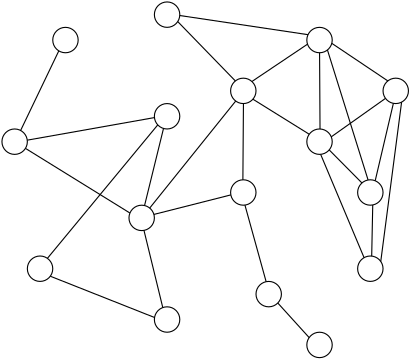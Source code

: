 <?xml version="1.0"?>
<!DOCTYPE ipe SYSTEM "ipe.dtd">
<ipe version="70218" creator="Ipe 7.2.24">
<info created="D:20221205202459" modified="D:20221205211157"/>
<ipestyle name="basic">
<symbol name="arrow/arc(spx)">
<path stroke="sym-stroke" fill="sym-stroke" pen="sym-pen">
0 0 m
-1 0.333 l
-1 -0.333 l
h
</path>
</symbol>
<symbol name="arrow/farc(spx)">
<path stroke="sym-stroke" fill="white" pen="sym-pen">
0 0 m
-1 0.333 l
-1 -0.333 l
h
</path>
</symbol>
<symbol name="arrow/ptarc(spx)">
<path stroke="sym-stroke" fill="sym-stroke" pen="sym-pen">
0 0 m
-1 0.333 l
-0.8 0 l
-1 -0.333 l
h
</path>
</symbol>
<symbol name="arrow/fptarc(spx)">
<path stroke="sym-stroke" fill="white" pen="sym-pen">
0 0 m
-1 0.333 l
-0.8 0 l
-1 -0.333 l
h
</path>
</symbol>
<symbol name="mark/circle(sx)" transformations="translations">
<path fill="sym-stroke">
0.6 0 0 0.6 0 0 e
0.4 0 0 0.4 0 0 e
</path>
</symbol>
<symbol name="mark/disk(sx)" transformations="translations">
<path fill="sym-stroke">
0.6 0 0 0.6 0 0 e
</path>
</symbol>
<symbol name="mark/fdisk(sfx)" transformations="translations">
<group>
<path fill="sym-fill">
0.5 0 0 0.5 0 0 e
</path>
<path fill="sym-stroke" fillrule="eofill">
0.6 0 0 0.6 0 0 e
0.4 0 0 0.4 0 0 e
</path>
</group>
</symbol>
<symbol name="mark/box(sx)" transformations="translations">
<path fill="sym-stroke" fillrule="eofill">
-0.6 -0.6 m
0.6 -0.6 l
0.6 0.6 l
-0.6 0.6 l
h
-0.4 -0.4 m
0.4 -0.4 l
0.4 0.4 l
-0.4 0.4 l
h
</path>
</symbol>
<symbol name="mark/square(sx)" transformations="translations">
<path fill="sym-stroke">
-0.6 -0.6 m
0.6 -0.6 l
0.6 0.6 l
-0.6 0.6 l
h
</path>
</symbol>
<symbol name="mark/fsquare(sfx)" transformations="translations">
<group>
<path fill="sym-fill">
-0.5 -0.5 m
0.5 -0.5 l
0.5 0.5 l
-0.5 0.5 l
h
</path>
<path fill="sym-stroke" fillrule="eofill">
-0.6 -0.6 m
0.6 -0.6 l
0.6 0.6 l
-0.6 0.6 l
h
-0.4 -0.4 m
0.4 -0.4 l
0.4 0.4 l
-0.4 0.4 l
h
</path>
</group>
</symbol>
<symbol name="mark/cross(sx)" transformations="translations">
<group>
<path fill="sym-stroke">
-0.43 -0.57 m
0.57 0.43 l
0.43 0.57 l
-0.57 -0.43 l
h
</path>
<path fill="sym-stroke">
-0.43 0.57 m
0.57 -0.43 l
0.43 -0.57 l
-0.57 0.43 l
h
</path>
</group>
</symbol>
<symbol name="arrow/fnormal(spx)">
<path stroke="sym-stroke" fill="white" pen="sym-pen">
0 0 m
-1 0.333 l
-1 -0.333 l
h
</path>
</symbol>
<symbol name="arrow/pointed(spx)">
<path stroke="sym-stroke" fill="sym-stroke" pen="sym-pen">
0 0 m
-1 0.333 l
-0.8 0 l
-1 -0.333 l
h
</path>
</symbol>
<symbol name="arrow/fpointed(spx)">
<path stroke="sym-stroke" fill="white" pen="sym-pen">
0 0 m
-1 0.333 l
-0.8 0 l
-1 -0.333 l
h
</path>
</symbol>
<symbol name="arrow/linear(spx)">
<path stroke="sym-stroke" pen="sym-pen">
-1 0.333 m
0 0 l
-1 -0.333 l
</path>
</symbol>
<symbol name="arrow/fdouble(spx)">
<path stroke="sym-stroke" fill="white" pen="sym-pen">
0 0 m
-1 0.333 l
-1 -0.333 l
h
-1 0 m
-2 0.333 l
-2 -0.333 l
h
</path>
</symbol>
<symbol name="arrow/double(spx)">
<path stroke="sym-stroke" fill="sym-stroke" pen="sym-pen">
0 0 m
-1 0.333 l
-1 -0.333 l
h
-1 0 m
-2 0.333 l
-2 -0.333 l
h
</path>
</symbol>
<symbol name="arrow/mid-normal(spx)">
<path stroke="sym-stroke" fill="sym-stroke" pen="sym-pen">
0.5 0 m
-0.5 0.333 l
-0.5 -0.333 l
h
</path>
</symbol>
<symbol name="arrow/mid-fnormal(spx)">
<path stroke="sym-stroke" fill="white" pen="sym-pen">
0.5 0 m
-0.5 0.333 l
-0.5 -0.333 l
h
</path>
</symbol>
<symbol name="arrow/mid-pointed(spx)">
<path stroke="sym-stroke" fill="sym-stroke" pen="sym-pen">
0.5 0 m
-0.5 0.333 l
-0.3 0 l
-0.5 -0.333 l
h
</path>
</symbol>
<symbol name="arrow/mid-fpointed(spx)">
<path stroke="sym-stroke" fill="white" pen="sym-pen">
0.5 0 m
-0.5 0.333 l
-0.3 0 l
-0.5 -0.333 l
h
</path>
</symbol>
<symbol name="arrow/mid-double(spx)">
<path stroke="sym-stroke" fill="sym-stroke" pen="sym-pen">
1 0 m
0 0.333 l
0 -0.333 l
h
0 0 m
-1 0.333 l
-1 -0.333 l
h
</path>
</symbol>
<symbol name="arrow/mid-fdouble(spx)">
<path stroke="sym-stroke" fill="white" pen="sym-pen">
1 0 m
0 0.333 l
0 -0.333 l
h
0 0 m
-1 0.333 l
-1 -0.333 l
h
</path>
</symbol>
<anglesize name="22.5 deg" value="22.5"/>
<anglesize name="30 deg" value="30"/>
<anglesize name="45 deg" value="45"/>
<anglesize name="60 deg" value="60"/>
<anglesize name="90 deg" value="90"/>
<arrowsize name="large" value="10"/>
<arrowsize name="small" value="5"/>
<arrowsize name="tiny" value="3"/>
<color name="blue" value="0 0 1"/>
<color name="brown" value="0.647 0.165 0.165"/>
<color name="darkblue" value="0 0 0.545"/>
<color name="darkcyan" value="0 0.545 0.545"/>
<color name="darkgray" value="0.663"/>
<color name="darkgreen" value="0 0.392 0"/>
<color name="darkmagenta" value="0.545 0 0.545"/>
<color name="darkorange" value="1 0.549 0"/>
<color name="darkred" value="0.545 0 0"/>
<color name="gold" value="1 0.843 0"/>
<color name="gray" value="0.745"/>
<color name="green" value="0 1 0"/>
<color name="lightblue" value="0.678 0.847 0.902"/>
<color name="lightcyan" value="0.878 1 1"/>
<color name="lightgray" value="0.827"/>
<color name="lightgreen" value="0.565 0.933 0.565"/>
<color name="lightyellow" value="1 1 0.878"/>
<color name="navy" value="0 0 0.502"/>
<color name="orange" value="1 0.647 0"/>
<color name="pink" value="1 0.753 0.796"/>
<color name="purple" value="0.627 0.125 0.941"/>
<color name="red" value="1 0 0"/>
<color name="seagreen" value="0.18 0.545 0.341"/>
<color name="turquoise" value="0.251 0.878 0.816"/>
<color name="violet" value="0.933 0.51 0.933"/>
<color name="yellow" value="1 1 0"/>
<dashstyle name="dash dot dotted" value="[4 2 1 2 1 2] 0"/>
<dashstyle name="dash dotted" value="[4 2 1 2] 0"/>
<dashstyle name="dashed" value="[4] 0"/>
<dashstyle name="dotted" value="[1 3] 0"/>
<gridsize name="10 pts (~3.5 mm)" value="10"/>
<gridsize name="14 pts (~5 mm)" value="14"/>
<gridsize name="16 pts (~6 mm)" value="16"/>
<gridsize name="20 pts (~7 mm)" value="20"/>
<gridsize name="28 pts (~10 mm)" value="28"/>
<gridsize name="32 pts (~12 mm)" value="32"/>
<gridsize name="4 pts" value="4"/>
<gridsize name="56 pts (~20 mm)" value="56"/>
<gridsize name="8 pts (~3 mm)" value="8"/>
<opacity name="10%" value="0.1"/>
<opacity name="30%" value="0.3"/>
<opacity name="50%" value="0.5"/>
<opacity name="75%" value="0.75"/>
<pen name="fat" value="1.2"/>
<pen name="heavier" value="0.8"/>
<pen name="ultrafat" value="2"/>
<symbolsize name="large" value="5"/>
<symbolsize name="small" value="2"/>
<symbolsize name="tiny" value="1.1"/>
<textsize name="Huge" value="\Huge"/>
<textsize name="LARGE" value="\LARGE"/>
<textsize name="Large" value="\Large"/>
<textsize name="footnote" value="\footnotesize"/>
<textsize name="huge" value="\huge"/>
<textsize name="large" value="\large"/>
<textsize name="small" value="\small"/>
<textsize name="tiny" value="\tiny"/>
<textstyle name="center" begin="\begin{center}" end="\end{center}"/>
<textstyle name="item" begin="\begin{itemize}\item{}" end="\end{itemize}"/>
<textstyle name="itemize" begin="\begin{itemize}" end="\end{itemize}"/>
<tiling name="falling" angle="-60" step="4" width="1"/>
<tiling name="rising" angle="30" step="4" width="1"/>
</ipestyle>
<page>
<layer name="alpha"/>
<view layers="alpha" active="alpha"/>
<path layer="alpha" matrix="2.28657 0 0 2.28657 -172.844 -985.381" stroke="black">
2 0 0 2 146 752 e
</path>
<path matrix="2.28657 0 0 2.28657 -172.844 -985.381" stroke="black">
2 0 0 2 158 760 e
</path>
<path matrix="2.28657 0 0 2.28657 -172.844 -985.381" stroke="black">
2 0 0 2 146 768 e
</path>
<path matrix="2.28657 0 0 2.28657 -172.844 -985.381" stroke="black">
2 0 0 2 134 764 e
</path>
<path matrix="2.28657 0 0 2.28657 -172.844 -985.381" stroke="black">
2 0 0 2 130 748 e
</path>
<path matrix="2.28657 0 0 2.28657 -172.844 -985.381" stroke="black">
2 0 0 2 134 732 e
</path>
<path matrix="2.28657 0 0 2.28657 -172.844 -985.381" stroke="black">
2 0 0 2 158 728 e
</path>
<path matrix="2.28657 0 0 2.28657 -172.844 -985.381" stroke="black">
2 0 0 2 166 740 e
</path>
<path matrix="2.28657 0 0 2.28657 -172.844 -985.381" stroke="black">
2 0 0 2 166 752 e
</path>
<path matrix="2.28657 0 0 2.28657 -172.844 -985.381" stroke="black">
2 0 0 2 150 736 e
</path>
<path matrix="2.28657 0 0 2.28657 -172.844 -985.381" stroke="black">
2 0 0 2 110 760 e
</path>
<path matrix="2.28657 0 0 2.28657 -172.844 -985.381" stroke="black">
2 0 0 2 118 776 e
</path>
<path matrix="2.28657 0 0 2.28657 -172.844 -985.381" stroke="black">
2 0 0 2 114 740 e
</path>
<path matrix="2.28657 0 0 2.28657 -172.844 -985.381" stroke="black">
2 0 0 2 134 780 e
</path>
<path matrix="2.28657 0 0 2.28657 -172.844 -985.381" stroke="black">
2 0 0 2 158 776 e
</path>
<path matrix="2.28657 0 0 2.28657 -172.844 -985.381" stroke="black">
2 0 0 2 170 768 e
</path>
<path matrix="2.28657 0 0 2.28657 -172.844 -985.381" stroke="black">
110.941 761.765 m
116.952 774.297 l
</path>
<path matrix="2.28657 0 0 2.28657 -172.844 -985.381" stroke="black">
156.367 729.154 m
151.428 734.6 l
</path>
<path matrix="2.28657 0 0 2.28657 -172.844 -985.381" stroke="black">
130.361 746.033 m
133.322 733.882 l
</path>
<path matrix="2.28657 0 0 2.28657 -172.844 -985.381" stroke="black">
115.612 738.816 m
132.025 732.315 l
</path>
<path matrix="2.28657 0 0 2.28657 -172.844 -985.381" stroke="black">
130.454 749.948 m
133.437 762.081 l
</path>
<path matrix="2.28657 0 0 2.28657 -172.844 -985.381" stroke="black">
149.594 737.958 m
146.257 750.017 l
</path>
<path matrix="2.28657 0 0 2.28657 -172.844 -985.381" stroke="black">
131.923 748.548 m
144.036 751.621 l
</path>
<path matrix="2.28657 0 0 2.28657 -172.844 -985.381" stroke="black">
145.933 753.999 m
146.022 766 l
</path>
<path matrix="2.28657 0 0 2.28657 -172.844 -985.381" stroke="black">
144.803 766.397 m
131.264 749.55 l
</path>
<path matrix="2.28657 0 0 2.28657 -172.844 -985.381" stroke="black">
147.51 766.688 m
156.379 761.171 l
</path>
<path matrix="2.28657 0 0 2.28657 -172.844 -985.381" stroke="black">
158.079 761.998 m
158.008 774 l
</path>
<path matrix="2.28657 0 0 2.28657 -172.844 -985.381" stroke="black">
159.932 775.483 m
168.755 769.565 l
</path>
<path matrix="2.28657 0 0 2.28657 -172.844 -985.381" stroke="black">
135.995 779.863 m
156.188 776.846 l
</path>
<path matrix="2.28657 0 0 2.28657 -172.844 -985.381" stroke="black">
135.675 778.908 m
144.749 769.56 l
</path>
<path matrix="2.28657 0 0 2.28657 -172.844 -985.381" stroke="black">
147.351 769.475 m
156.108 775.352 l
</path>
<path matrix="2.28657 0 0 2.28657 -172.844 -985.381" stroke="black">
159.522 758.703 m
164.677 753.5 l
</path>
<path matrix="2.28657 0 0 2.28657 -172.844 -985.381" stroke="black">
169.627 766.035 m
166.765 753.848 l
</path>
<path matrix="2.28657 0 0 2.28657 -172.844 -985.381" stroke="black">
158.175 758.008 m
165.014 741.74 l
</path>
<path matrix="2.28657 0 0 2.28657 -172.844 -985.381" stroke="black">
166.378 750.036 m
166.214 741.989 l
</path>
<path matrix="2.28657 0 0 2.28657 -172.844 -985.381" stroke="black">
167.641 741.144 m
170.921 766.225 l
</path>
<path matrix="2.28657 0 0 2.28657 -172.844 -985.381" stroke="black">
159.848 760.765 m
168.386 766.819 l
</path>
<path matrix="2.28657 0 0 2.28657 -172.844 -985.381" stroke="black">
159.248 774.437 m
165.645 753.968 l
</path>
<path matrix="2.28657 0 0 2.28657 -172.844 -985.381" stroke="black">
111.986 760.24 m
132.011 763.794 l
</path>
<path matrix="2.28657 0 0 2.28657 -172.844 -985.381" stroke="black">
128.151 748.763 m
111.699 758.945 l
</path>
<path matrix="2.28657 0 0 2.28657 -172.844 -985.381" stroke="black">
132.53 762.643 m
115.156 741.632 l
</path>
</page>
</ipe>
